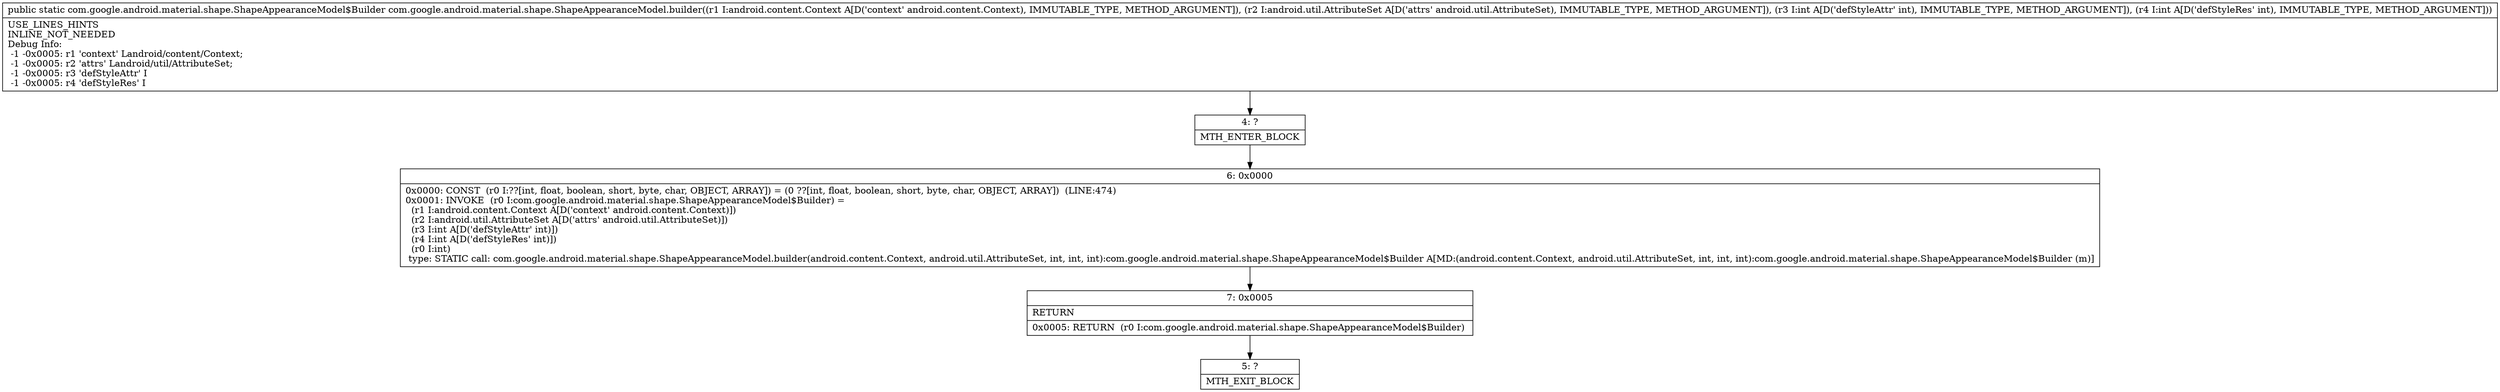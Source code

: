digraph "CFG forcom.google.android.material.shape.ShapeAppearanceModel.builder(Landroid\/content\/Context;Landroid\/util\/AttributeSet;II)Lcom\/google\/android\/material\/shape\/ShapeAppearanceModel$Builder;" {
Node_4 [shape=record,label="{4\:\ ?|MTH_ENTER_BLOCK\l}"];
Node_6 [shape=record,label="{6\:\ 0x0000|0x0000: CONST  (r0 I:??[int, float, boolean, short, byte, char, OBJECT, ARRAY]) = (0 ??[int, float, boolean, short, byte, char, OBJECT, ARRAY])  (LINE:474)\l0x0001: INVOKE  (r0 I:com.google.android.material.shape.ShapeAppearanceModel$Builder) = \l  (r1 I:android.content.Context A[D('context' android.content.Context)])\l  (r2 I:android.util.AttributeSet A[D('attrs' android.util.AttributeSet)])\l  (r3 I:int A[D('defStyleAttr' int)])\l  (r4 I:int A[D('defStyleRes' int)])\l  (r0 I:int)\l type: STATIC call: com.google.android.material.shape.ShapeAppearanceModel.builder(android.content.Context, android.util.AttributeSet, int, int, int):com.google.android.material.shape.ShapeAppearanceModel$Builder A[MD:(android.content.Context, android.util.AttributeSet, int, int, int):com.google.android.material.shape.ShapeAppearanceModel$Builder (m)]\l}"];
Node_7 [shape=record,label="{7\:\ 0x0005|RETURN\l|0x0005: RETURN  (r0 I:com.google.android.material.shape.ShapeAppearanceModel$Builder) \l}"];
Node_5 [shape=record,label="{5\:\ ?|MTH_EXIT_BLOCK\l}"];
MethodNode[shape=record,label="{public static com.google.android.material.shape.ShapeAppearanceModel$Builder com.google.android.material.shape.ShapeAppearanceModel.builder((r1 I:android.content.Context A[D('context' android.content.Context), IMMUTABLE_TYPE, METHOD_ARGUMENT]), (r2 I:android.util.AttributeSet A[D('attrs' android.util.AttributeSet), IMMUTABLE_TYPE, METHOD_ARGUMENT]), (r3 I:int A[D('defStyleAttr' int), IMMUTABLE_TYPE, METHOD_ARGUMENT]), (r4 I:int A[D('defStyleRes' int), IMMUTABLE_TYPE, METHOD_ARGUMENT]))  | USE_LINES_HINTS\lINLINE_NOT_NEEDED\lDebug Info:\l  \-1 \-0x0005: r1 'context' Landroid\/content\/Context;\l  \-1 \-0x0005: r2 'attrs' Landroid\/util\/AttributeSet;\l  \-1 \-0x0005: r3 'defStyleAttr' I\l  \-1 \-0x0005: r4 'defStyleRes' I\l}"];
MethodNode -> Node_4;Node_4 -> Node_6;
Node_6 -> Node_7;
Node_7 -> Node_5;
}


